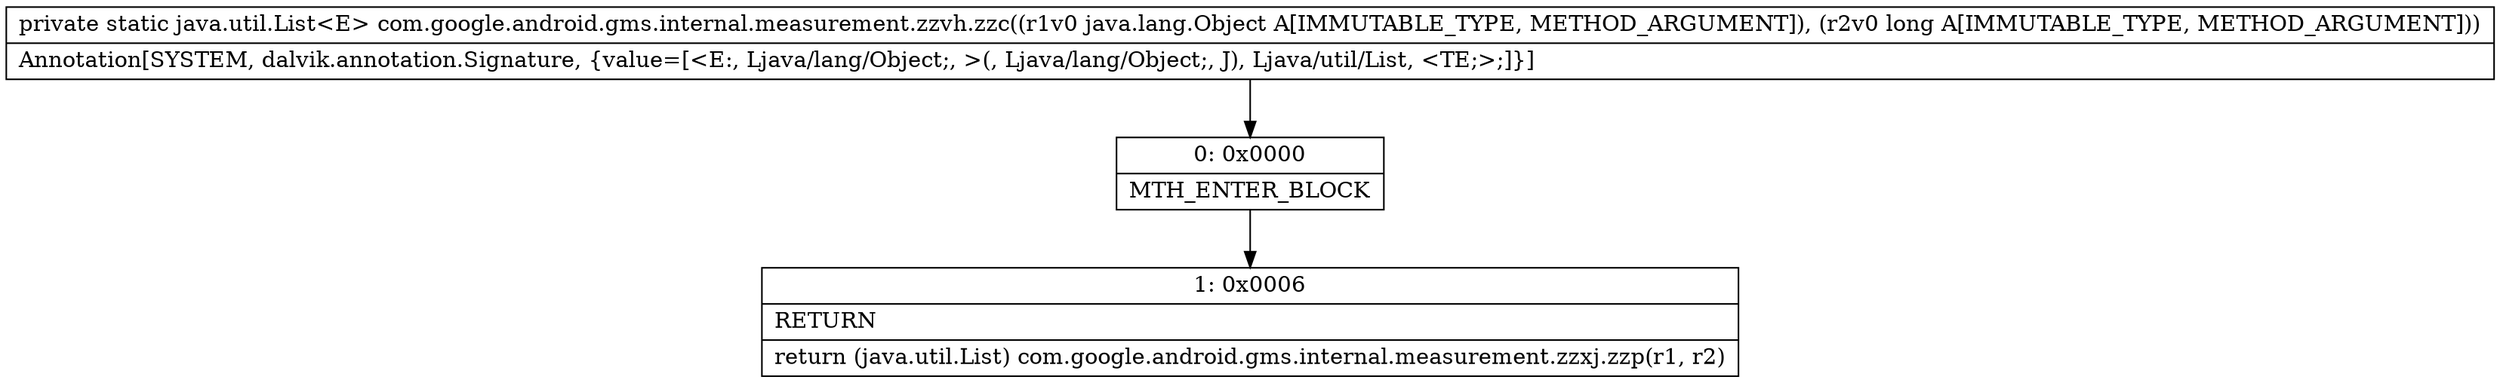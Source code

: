 digraph "CFG forcom.google.android.gms.internal.measurement.zzvh.zzc(Ljava\/lang\/Object;J)Ljava\/util\/List;" {
Node_0 [shape=record,label="{0\:\ 0x0000|MTH_ENTER_BLOCK\l}"];
Node_1 [shape=record,label="{1\:\ 0x0006|RETURN\l|return (java.util.List) com.google.android.gms.internal.measurement.zzxj.zzp(r1, r2)\l}"];
MethodNode[shape=record,label="{private static java.util.List\<E\> com.google.android.gms.internal.measurement.zzvh.zzc((r1v0 java.lang.Object A[IMMUTABLE_TYPE, METHOD_ARGUMENT]), (r2v0 long A[IMMUTABLE_TYPE, METHOD_ARGUMENT]))  | Annotation[SYSTEM, dalvik.annotation.Signature, \{value=[\<E:, Ljava\/lang\/Object;, \>(, Ljava\/lang\/Object;, J), Ljava\/util\/List, \<TE;\>;]\}]\l}"];
MethodNode -> Node_0;
Node_0 -> Node_1;
}

